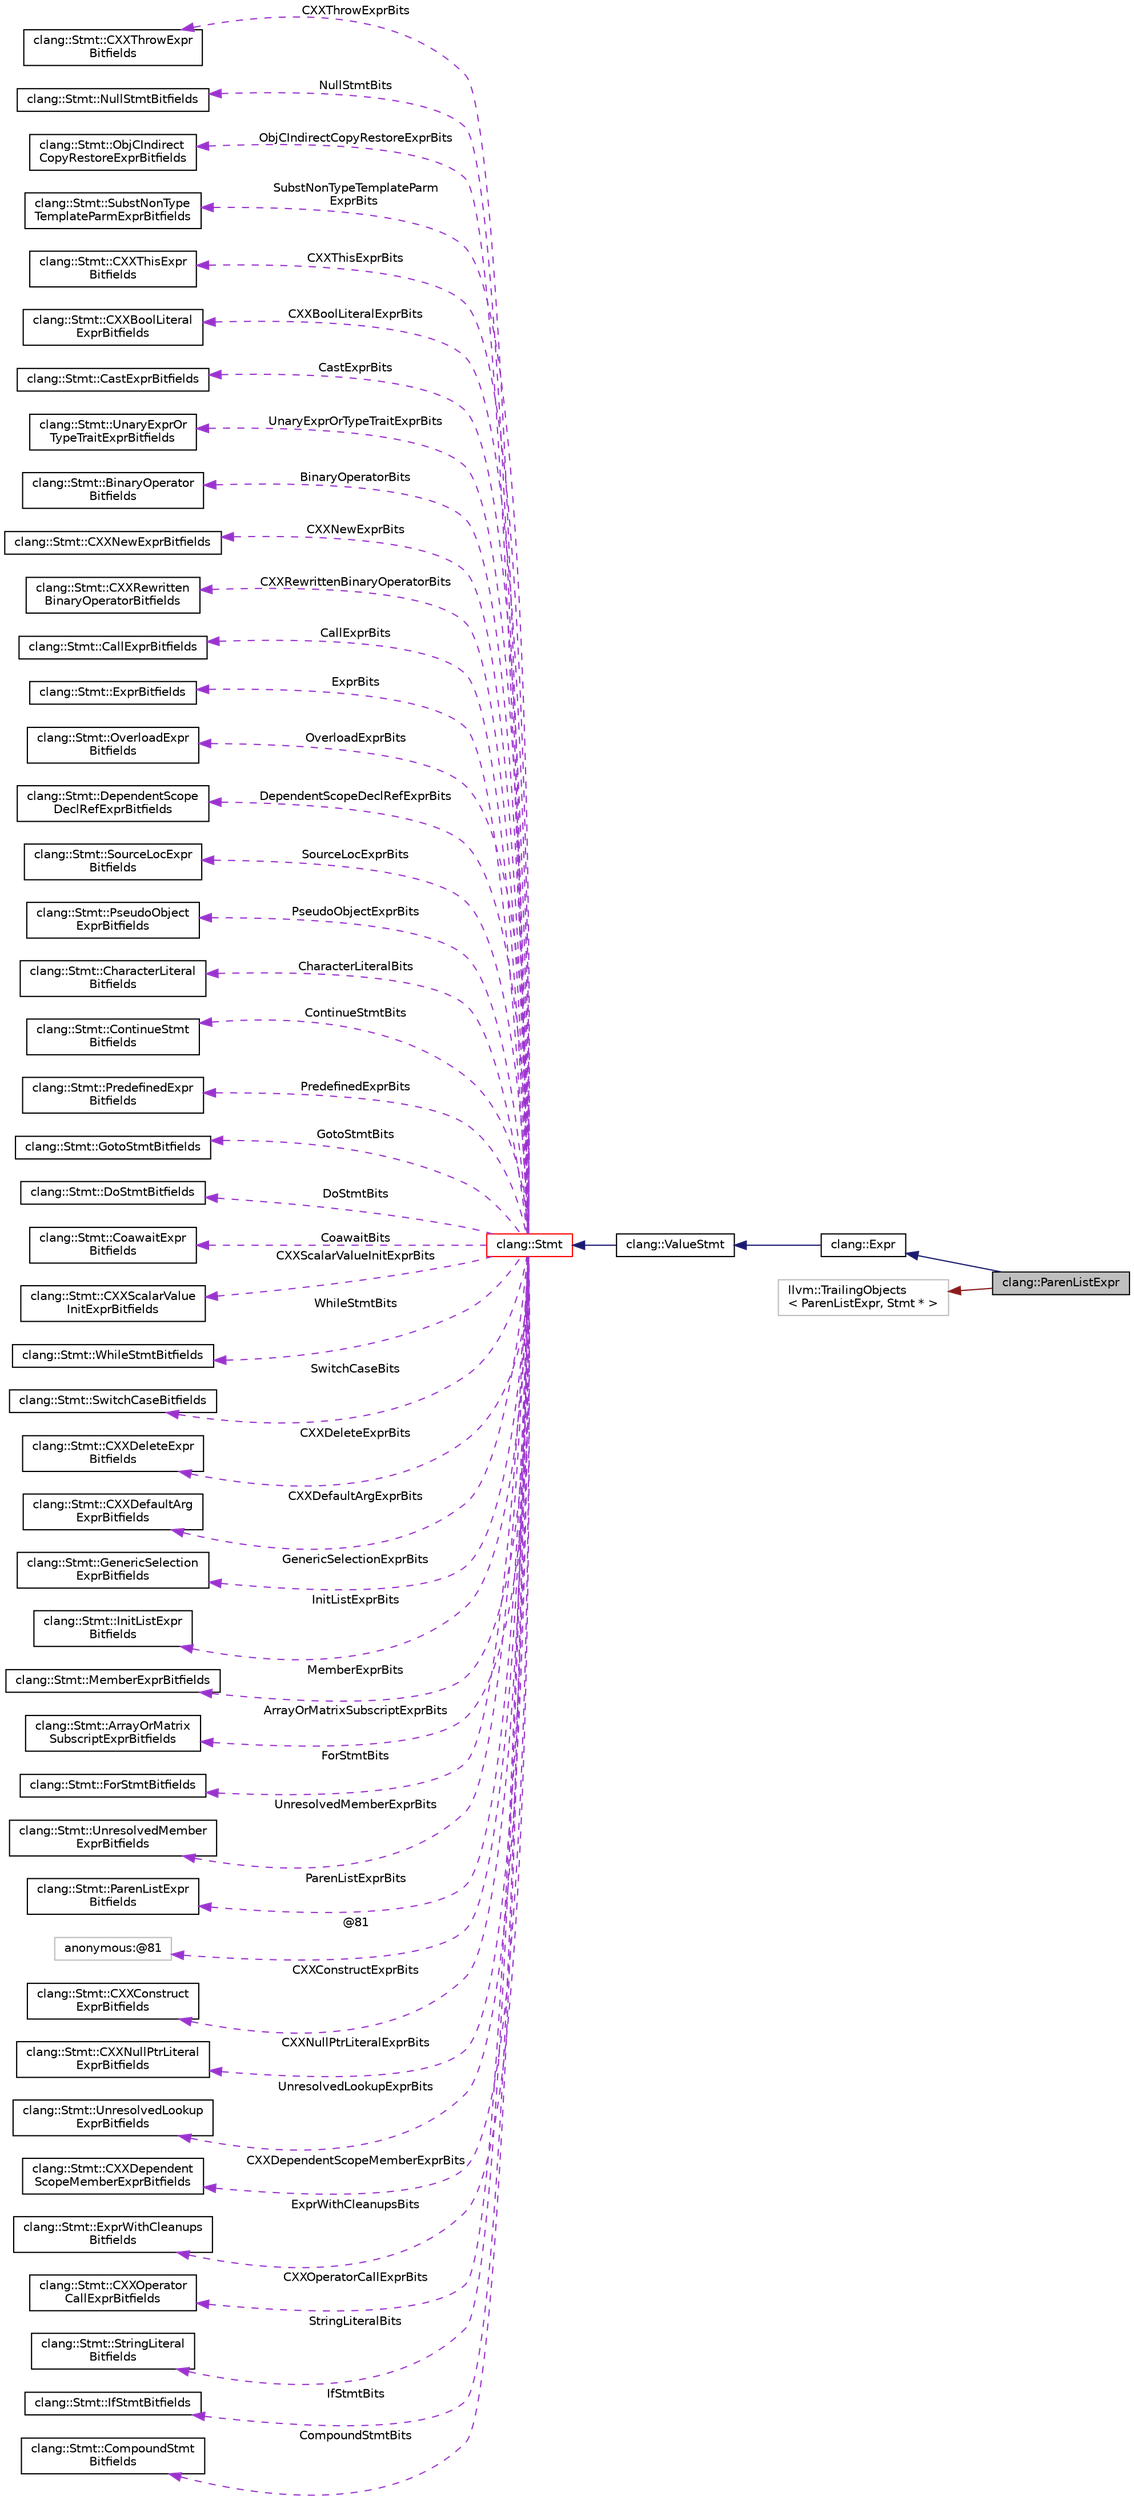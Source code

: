 digraph "clang::ParenListExpr"
{
 // LATEX_PDF_SIZE
  bgcolor="transparent";
  edge [fontname="Helvetica",fontsize="10",labelfontname="Helvetica",labelfontsize="10"];
  node [fontname="Helvetica",fontsize="10",shape=record];
  rankdir="LR";
  Node1 [label="clang::ParenListExpr",height=0.2,width=0.4,color="black", fillcolor="grey75", style="filled", fontcolor="black",tooltip=" "];
  Node2 -> Node1 [dir="back",color="midnightblue",fontsize="10",style="solid",fontname="Helvetica"];
  Node2 [label="clang::Expr",height=0.2,width=0.4,color="black",URL="$classclang_1_1Expr.html",tooltip="This represents one expression."];
  Node3 -> Node2 [dir="back",color="midnightblue",fontsize="10",style="solid",fontname="Helvetica"];
  Node3 [label="clang::ValueStmt",height=0.2,width=0.4,color="black",URL="$classclang_1_1ValueStmt.html",tooltip="Represents a statement that could possibly have a value and type."];
  Node4 -> Node3 [dir="back",color="midnightblue",fontsize="10",style="solid",fontname="Helvetica"];
  Node4 [label="clang::Stmt",height=0.2,width=0.4,color="red",URL="$classclang_1_1Stmt.html",tooltip="Stmt - This represents one statement."];
  Node5 -> Node4 [dir="back",color="darkorchid3",fontsize="10",style="dashed",label=" CXXThrowExprBits" ,fontname="Helvetica"];
  Node5 [label="clang::Stmt::CXXThrowExpr\lBitfields",height=0.2,width=0.4,color="black",URL="$classclang_1_1Stmt_1_1CXXThrowExprBitfields.html",tooltip=" "];
  Node6 -> Node4 [dir="back",color="darkorchid3",fontsize="10",style="dashed",label=" NullStmtBits" ,fontname="Helvetica"];
  Node6 [label="clang::Stmt::NullStmtBitfields",height=0.2,width=0.4,color="black",URL="$classclang_1_1Stmt_1_1NullStmtBitfields.html",tooltip=" "];
  Node7 -> Node4 [dir="back",color="darkorchid3",fontsize="10",style="dashed",label=" ObjCIndirectCopyRestoreExprBits" ,fontname="Helvetica"];
  Node7 [label="clang::Stmt::ObjCIndirect\lCopyRestoreExprBitfields",height=0.2,width=0.4,color="black",URL="$classclang_1_1Stmt_1_1ObjCIndirectCopyRestoreExprBitfields.html",tooltip=" "];
  Node8 -> Node4 [dir="back",color="darkorchid3",fontsize="10",style="dashed",label=" SubstNonTypeTemplateParm\lExprBits" ,fontname="Helvetica"];
  Node8 [label="clang::Stmt::SubstNonType\lTemplateParmExprBitfields",height=0.2,width=0.4,color="black",URL="$classclang_1_1Stmt_1_1SubstNonTypeTemplateParmExprBitfields.html",tooltip=" "];
  Node9 -> Node4 [dir="back",color="darkorchid3",fontsize="10",style="dashed",label=" CXXThisExprBits" ,fontname="Helvetica"];
  Node9 [label="clang::Stmt::CXXThisExpr\lBitfields",height=0.2,width=0.4,color="black",URL="$classclang_1_1Stmt_1_1CXXThisExprBitfields.html",tooltip=" "];
  Node10 -> Node4 [dir="back",color="darkorchid3",fontsize="10",style="dashed",label=" CXXBoolLiteralExprBits" ,fontname="Helvetica"];
  Node10 [label="clang::Stmt::CXXBoolLiteral\lExprBitfields",height=0.2,width=0.4,color="black",URL="$classclang_1_1Stmt_1_1CXXBoolLiteralExprBitfields.html",tooltip=" "];
  Node11 -> Node4 [dir="back",color="darkorchid3",fontsize="10",style="dashed",label=" CastExprBits" ,fontname="Helvetica"];
  Node11 [label="clang::Stmt::CastExprBitfields",height=0.2,width=0.4,color="black",URL="$classclang_1_1Stmt_1_1CastExprBitfields.html",tooltip=" "];
  Node12 -> Node4 [dir="back",color="darkorchid3",fontsize="10",style="dashed",label=" UnaryExprOrTypeTraitExprBits" ,fontname="Helvetica"];
  Node12 [label="clang::Stmt::UnaryExprOr\lTypeTraitExprBitfields",height=0.2,width=0.4,color="black",URL="$classclang_1_1Stmt_1_1UnaryExprOrTypeTraitExprBitfields.html",tooltip=" "];
  Node13 -> Node4 [dir="back",color="darkorchid3",fontsize="10",style="dashed",label=" BinaryOperatorBits" ,fontname="Helvetica"];
  Node13 [label="clang::Stmt::BinaryOperator\lBitfields",height=0.2,width=0.4,color="black",URL="$classclang_1_1Stmt_1_1BinaryOperatorBitfields.html",tooltip=" "];
  Node14 -> Node4 [dir="back",color="darkorchid3",fontsize="10",style="dashed",label=" CXXNewExprBits" ,fontname="Helvetica"];
  Node14 [label="clang::Stmt::CXXNewExprBitfields",height=0.2,width=0.4,color="black",URL="$classclang_1_1Stmt_1_1CXXNewExprBitfields.html",tooltip=" "];
  Node15 -> Node4 [dir="back",color="darkorchid3",fontsize="10",style="dashed",label=" CXXRewrittenBinaryOperatorBits" ,fontname="Helvetica"];
  Node15 [label="clang::Stmt::CXXRewritten\lBinaryOperatorBitfields",height=0.2,width=0.4,color="black",URL="$classclang_1_1Stmt_1_1CXXRewrittenBinaryOperatorBitfields.html",tooltip=" "];
  Node16 -> Node4 [dir="back",color="darkorchid3",fontsize="10",style="dashed",label=" CallExprBits" ,fontname="Helvetica"];
  Node16 [label="clang::Stmt::CallExprBitfields",height=0.2,width=0.4,color="black",URL="$classclang_1_1Stmt_1_1CallExprBitfields.html",tooltip=" "];
  Node17 -> Node4 [dir="back",color="darkorchid3",fontsize="10",style="dashed",label=" ExprBits" ,fontname="Helvetica"];
  Node17 [label="clang::Stmt::ExprBitfields",height=0.2,width=0.4,color="black",URL="$classclang_1_1Stmt_1_1ExprBitfields.html",tooltip=" "];
  Node18 -> Node4 [dir="back",color="darkorchid3",fontsize="10",style="dashed",label=" OverloadExprBits" ,fontname="Helvetica"];
  Node18 [label="clang::Stmt::OverloadExpr\lBitfields",height=0.2,width=0.4,color="black",URL="$classclang_1_1Stmt_1_1OverloadExprBitfields.html",tooltip=" "];
  Node19 -> Node4 [dir="back",color="darkorchid3",fontsize="10",style="dashed",label=" DependentScopeDeclRefExprBits" ,fontname="Helvetica"];
  Node19 [label="clang::Stmt::DependentScope\lDeclRefExprBitfields",height=0.2,width=0.4,color="black",URL="$classclang_1_1Stmt_1_1DependentScopeDeclRefExprBitfields.html",tooltip=" "];
  Node20 -> Node4 [dir="back",color="darkorchid3",fontsize="10",style="dashed",label=" SourceLocExprBits" ,fontname="Helvetica"];
  Node20 [label="clang::Stmt::SourceLocExpr\lBitfields",height=0.2,width=0.4,color="black",URL="$classclang_1_1Stmt_1_1SourceLocExprBitfields.html",tooltip=" "];
  Node21 -> Node4 [dir="back",color="darkorchid3",fontsize="10",style="dashed",label=" PseudoObjectExprBits" ,fontname="Helvetica"];
  Node21 [label="clang::Stmt::PseudoObject\lExprBitfields",height=0.2,width=0.4,color="black",URL="$classclang_1_1Stmt_1_1PseudoObjectExprBitfields.html",tooltip=" "];
  Node22 -> Node4 [dir="back",color="darkorchid3",fontsize="10",style="dashed",label=" CharacterLiteralBits" ,fontname="Helvetica"];
  Node22 [label="clang::Stmt::CharacterLiteral\lBitfields",height=0.2,width=0.4,color="black",URL="$classclang_1_1Stmt_1_1CharacterLiteralBitfields.html",tooltip=" "];
  Node23 -> Node4 [dir="back",color="darkorchid3",fontsize="10",style="dashed",label=" ContinueStmtBits" ,fontname="Helvetica"];
  Node23 [label="clang::Stmt::ContinueStmt\lBitfields",height=0.2,width=0.4,color="black",URL="$classclang_1_1Stmt_1_1ContinueStmtBitfields.html",tooltip=" "];
  Node24 -> Node4 [dir="back",color="darkorchid3",fontsize="10",style="dashed",label=" PredefinedExprBits" ,fontname="Helvetica"];
  Node24 [label="clang::Stmt::PredefinedExpr\lBitfields",height=0.2,width=0.4,color="black",URL="$classclang_1_1Stmt_1_1PredefinedExprBitfields.html",tooltip=" "];
  Node25 -> Node4 [dir="back",color="darkorchid3",fontsize="10",style="dashed",label=" GotoStmtBits" ,fontname="Helvetica"];
  Node25 [label="clang::Stmt::GotoStmtBitfields",height=0.2,width=0.4,color="black",URL="$classclang_1_1Stmt_1_1GotoStmtBitfields.html",tooltip=" "];
  Node26 -> Node4 [dir="back",color="darkorchid3",fontsize="10",style="dashed",label=" DoStmtBits" ,fontname="Helvetica"];
  Node26 [label="clang::Stmt::DoStmtBitfields",height=0.2,width=0.4,color="black",URL="$classclang_1_1Stmt_1_1DoStmtBitfields.html",tooltip=" "];
  Node27 -> Node4 [dir="back",color="darkorchid3",fontsize="10",style="dashed",label=" CoawaitBits" ,fontname="Helvetica"];
  Node27 [label="clang::Stmt::CoawaitExpr\lBitfields",height=0.2,width=0.4,color="black",URL="$classclang_1_1Stmt_1_1CoawaitExprBitfields.html",tooltip=" "];
  Node28 -> Node4 [dir="back",color="darkorchid3",fontsize="10",style="dashed",label=" CXXScalarValueInitExprBits" ,fontname="Helvetica"];
  Node28 [label="clang::Stmt::CXXScalarValue\lInitExprBitfields",height=0.2,width=0.4,color="black",URL="$classclang_1_1Stmt_1_1CXXScalarValueInitExprBitfields.html",tooltip=" "];
  Node29 -> Node4 [dir="back",color="darkorchid3",fontsize="10",style="dashed",label=" WhileStmtBits" ,fontname="Helvetica"];
  Node29 [label="clang::Stmt::WhileStmtBitfields",height=0.2,width=0.4,color="black",URL="$classclang_1_1Stmt_1_1WhileStmtBitfields.html",tooltip=" "];
  Node30 -> Node4 [dir="back",color="darkorchid3",fontsize="10",style="dashed",label=" SwitchCaseBits" ,fontname="Helvetica"];
  Node30 [label="clang::Stmt::SwitchCaseBitfields",height=0.2,width=0.4,color="black",URL="$classclang_1_1Stmt_1_1SwitchCaseBitfields.html",tooltip=" "];
  Node31 -> Node4 [dir="back",color="darkorchid3",fontsize="10",style="dashed",label=" CXXDeleteExprBits" ,fontname="Helvetica"];
  Node31 [label="clang::Stmt::CXXDeleteExpr\lBitfields",height=0.2,width=0.4,color="black",URL="$classclang_1_1Stmt_1_1CXXDeleteExprBitfields.html",tooltip=" "];
  Node32 -> Node4 [dir="back",color="darkorchid3",fontsize="10",style="dashed",label=" CXXDefaultArgExprBits" ,fontname="Helvetica"];
  Node32 [label="clang::Stmt::CXXDefaultArg\lExprBitfields",height=0.2,width=0.4,color="black",URL="$classclang_1_1Stmt_1_1CXXDefaultArgExprBitfields.html",tooltip=" "];
  Node33 -> Node4 [dir="back",color="darkorchid3",fontsize="10",style="dashed",label=" GenericSelectionExprBits" ,fontname="Helvetica"];
  Node33 [label="clang::Stmt::GenericSelection\lExprBitfields",height=0.2,width=0.4,color="black",URL="$classclang_1_1Stmt_1_1GenericSelectionExprBitfields.html",tooltip=" "];
  Node34 -> Node4 [dir="back",color="darkorchid3",fontsize="10",style="dashed",label=" InitListExprBits" ,fontname="Helvetica"];
  Node34 [label="clang::Stmt::InitListExpr\lBitfields",height=0.2,width=0.4,color="black",URL="$classclang_1_1Stmt_1_1InitListExprBitfields.html",tooltip=" "];
  Node35 -> Node4 [dir="back",color="darkorchid3",fontsize="10",style="dashed",label=" MemberExprBits" ,fontname="Helvetica"];
  Node35 [label="clang::Stmt::MemberExprBitfields",height=0.2,width=0.4,color="black",URL="$classclang_1_1Stmt_1_1MemberExprBitfields.html",tooltip=" "];
  Node36 -> Node4 [dir="back",color="darkorchid3",fontsize="10",style="dashed",label=" ArrayOrMatrixSubscriptExprBits" ,fontname="Helvetica"];
  Node36 [label="clang::Stmt::ArrayOrMatrix\lSubscriptExprBitfields",height=0.2,width=0.4,color="black",URL="$classclang_1_1Stmt_1_1ArrayOrMatrixSubscriptExprBitfields.html",tooltip=" "];
  Node37 -> Node4 [dir="back",color="darkorchid3",fontsize="10",style="dashed",label=" ForStmtBits" ,fontname="Helvetica"];
  Node37 [label="clang::Stmt::ForStmtBitfields",height=0.2,width=0.4,color="black",URL="$classclang_1_1Stmt_1_1ForStmtBitfields.html",tooltip=" "];
  Node38 -> Node4 [dir="back",color="darkorchid3",fontsize="10",style="dashed",label=" UnresolvedMemberExprBits" ,fontname="Helvetica"];
  Node38 [label="clang::Stmt::UnresolvedMember\lExprBitfields",height=0.2,width=0.4,color="black",URL="$classclang_1_1Stmt_1_1UnresolvedMemberExprBitfields.html",tooltip=" "];
  Node39 -> Node4 [dir="back",color="darkorchid3",fontsize="10",style="dashed",label=" ParenListExprBits" ,fontname="Helvetica"];
  Node39 [label="clang::Stmt::ParenListExpr\lBitfields",height=0.2,width=0.4,color="black",URL="$classclang_1_1Stmt_1_1ParenListExprBitfields.html",tooltip=" "];
  Node40 -> Node4 [dir="back",color="darkorchid3",fontsize="10",style="dashed",label=" @81" ,fontname="Helvetica"];
  Node40 [label="anonymous:@81",height=0.2,width=0.4,color="grey75",tooltip=" "];
  Node41 -> Node4 [dir="back",color="darkorchid3",fontsize="10",style="dashed",label=" CXXConstructExprBits" ,fontname="Helvetica"];
  Node41 [label="clang::Stmt::CXXConstruct\lExprBitfields",height=0.2,width=0.4,color="black",URL="$classclang_1_1Stmt_1_1CXXConstructExprBitfields.html",tooltip=" "];
  Node42 -> Node4 [dir="back",color="darkorchid3",fontsize="10",style="dashed",label=" CXXNullPtrLiteralExprBits" ,fontname="Helvetica"];
  Node42 [label="clang::Stmt::CXXNullPtrLiteral\lExprBitfields",height=0.2,width=0.4,color="black",URL="$classclang_1_1Stmt_1_1CXXNullPtrLiteralExprBitfields.html",tooltip=" "];
  Node43 -> Node4 [dir="back",color="darkorchid3",fontsize="10",style="dashed",label=" UnresolvedLookupExprBits" ,fontname="Helvetica"];
  Node43 [label="clang::Stmt::UnresolvedLookup\lExprBitfields",height=0.2,width=0.4,color="black",URL="$classclang_1_1Stmt_1_1UnresolvedLookupExprBitfields.html",tooltip=" "];
  Node44 -> Node4 [dir="back",color="darkorchid3",fontsize="10",style="dashed",label=" CXXDependentScopeMemberExprBits" ,fontname="Helvetica"];
  Node44 [label="clang::Stmt::CXXDependent\lScopeMemberExprBitfields",height=0.2,width=0.4,color="black",URL="$classclang_1_1Stmt_1_1CXXDependentScopeMemberExprBitfields.html",tooltip=" "];
  Node45 -> Node4 [dir="back",color="darkorchid3",fontsize="10",style="dashed",label=" ExprWithCleanupsBits" ,fontname="Helvetica"];
  Node45 [label="clang::Stmt::ExprWithCleanups\lBitfields",height=0.2,width=0.4,color="black",URL="$classclang_1_1Stmt_1_1ExprWithCleanupsBitfields.html",tooltip=" "];
  Node46 -> Node4 [dir="back",color="darkorchid3",fontsize="10",style="dashed",label=" CXXOperatorCallExprBits" ,fontname="Helvetica"];
  Node46 [label="clang::Stmt::CXXOperator\lCallExprBitfields",height=0.2,width=0.4,color="black",URL="$classclang_1_1Stmt_1_1CXXOperatorCallExprBitfields.html",tooltip=" "];
  Node47 -> Node4 [dir="back",color="darkorchid3",fontsize="10",style="dashed",label=" StringLiteralBits" ,fontname="Helvetica"];
  Node47 [label="clang::Stmt::StringLiteral\lBitfields",height=0.2,width=0.4,color="black",URL="$classclang_1_1Stmt_1_1StringLiteralBitfields.html",tooltip=" "];
  Node48 -> Node4 [dir="back",color="darkorchid3",fontsize="10",style="dashed",label=" IfStmtBits" ,fontname="Helvetica"];
  Node48 [label="clang::Stmt::IfStmtBitfields",height=0.2,width=0.4,color="black",URL="$classclang_1_1Stmt_1_1IfStmtBitfields.html",tooltip=" "];
  Node49 -> Node4 [dir="back",color="darkorchid3",fontsize="10",style="dashed",label=" CompoundStmtBits" ,fontname="Helvetica"];
  Node49 [label="clang::Stmt::CompoundStmt\lBitfields",height=0.2,width=0.4,color="black",URL="$classclang_1_1Stmt_1_1CompoundStmtBitfields.html",tooltip=" "];
  Node68 -> Node1 [dir="back",color="firebrick4",fontsize="10",style="solid",fontname="Helvetica"];
  Node68 [label="llvm::TrailingObjects\l\< ParenListExpr, Stmt * \>",height=0.2,width=0.4,color="grey75",tooltip=" "];
}
